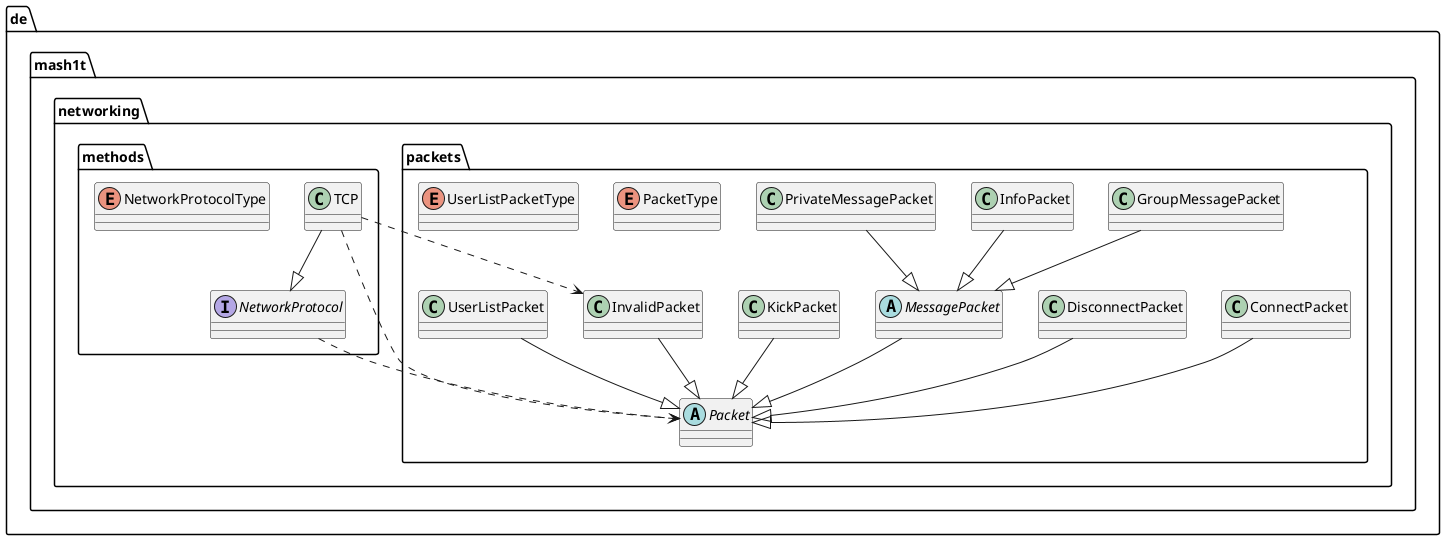 @startuml
abstract class de.mash1t.networking.packets.MessagePacket
abstract class de.mash1t.networking.packets.Packet
class de.mash1t.networking.methods.TCP
class de.mash1t.networking.packets.ConnectPacket
class de.mash1t.networking.packets.DisconnectPacket
class de.mash1t.networking.packets.GroupMessagePacket
class de.mash1t.networking.packets.InfoPacket
class de.mash1t.networking.packets.InvalidPacket
class de.mash1t.networking.packets.KickPacket
class de.mash1t.networking.packets.PrivateMessagePacket
class de.mash1t.networking.packets.UserListPacket
enum de.mash1t.networking.methods.NetworkProtocolType
enum de.mash1t.networking.packets.PacketType
enum de.mash1t.networking.packets.UserListPacketType
interface de.mash1t.networking.methods.NetworkProtocol
de.mash1t.networking.packets.MessagePacket --|> de.mash1t.networking.packets.Packet
de.mash1t.networking.methods.TCP ..> de.mash1t.networking.packets.Packet
de.mash1t.networking.methods.TCP ..> de.mash1t.networking.packets.InvalidPacket
de.mash1t.networking.methods.TCP --|> de.mash1t.networking.methods.NetworkProtocol
de.mash1t.networking.packets.ConnectPacket --|> de.mash1t.networking.packets.Packet
de.mash1t.networking.packets.DisconnectPacket --|> de.mash1t.networking.packets.Packet
de.mash1t.networking.packets.GroupMessagePacket --|> de.mash1t.networking.packets.MessagePacket
de.mash1t.networking.packets.InfoPacket --|> de.mash1t.networking.packets.MessagePacket
de.mash1t.networking.packets.InvalidPacket --|> de.mash1t.networking.packets.Packet
de.mash1t.networking.packets.KickPacket --|> de.mash1t.networking.packets.Packet
de.mash1t.networking.packets.PrivateMessagePacket --|> de.mash1t.networking.packets.MessagePacket
de.mash1t.networking.packets.UserListPacket --|> de.mash1t.networking.packets.Packet
de.mash1t.networking.methods.NetworkProtocol ..> de.mash1t.networking.packets.Packet
@enduml